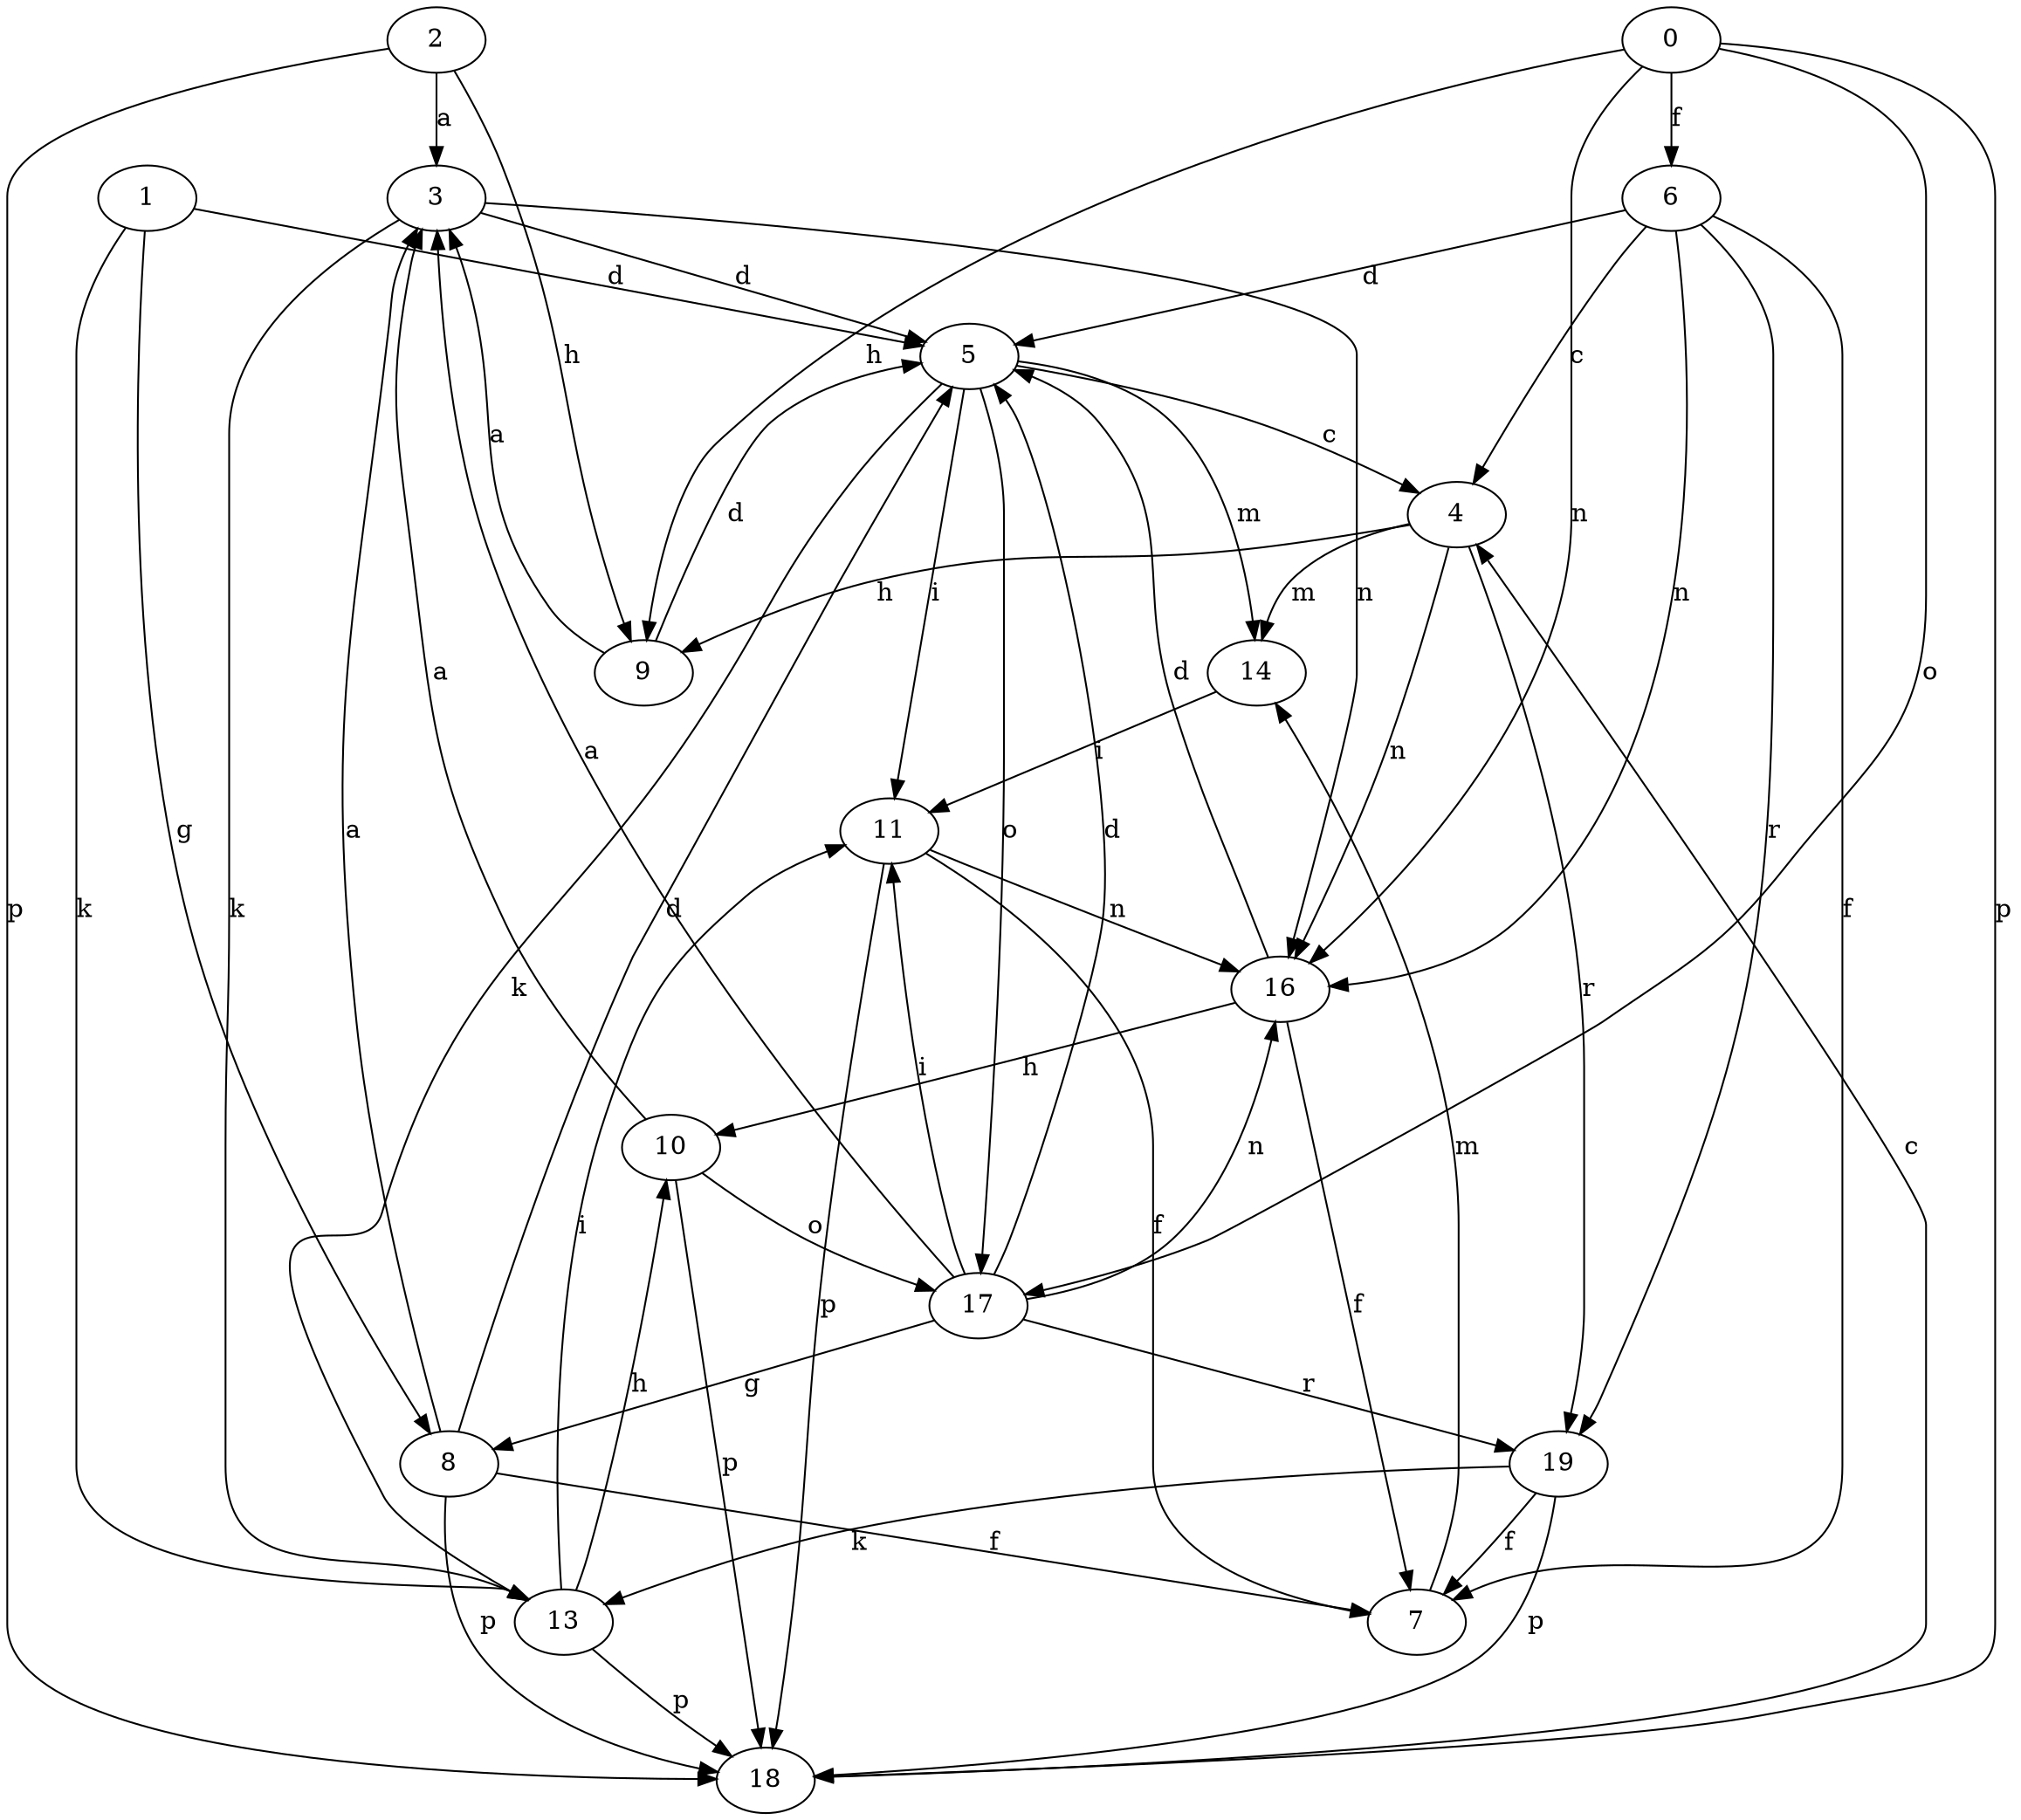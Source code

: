 strict digraph  {
2;
3;
4;
5;
6;
7;
8;
9;
10;
11;
13;
14;
0;
16;
17;
18;
1;
19;
2 -> 3  [label=a];
2 -> 9  [label=h];
2 -> 18  [label=p];
3 -> 5  [label=d];
3 -> 13  [label=k];
3 -> 16  [label=n];
4 -> 9  [label=h];
4 -> 14  [label=m];
4 -> 16  [label=n];
4 -> 19  [label=r];
5 -> 4  [label=c];
5 -> 11  [label=i];
5 -> 13  [label=k];
5 -> 14  [label=m];
5 -> 17  [label=o];
6 -> 4  [label=c];
6 -> 5  [label=d];
6 -> 7  [label=f];
6 -> 16  [label=n];
6 -> 19  [label=r];
7 -> 14  [label=m];
8 -> 3  [label=a];
8 -> 5  [label=d];
8 -> 7  [label=f];
8 -> 18  [label=p];
9 -> 3  [label=a];
9 -> 5  [label=d];
10 -> 3  [label=a];
10 -> 17  [label=o];
10 -> 18  [label=p];
11 -> 7  [label=f];
11 -> 16  [label=n];
11 -> 18  [label=p];
13 -> 10  [label=h];
13 -> 11  [label=i];
13 -> 18  [label=p];
14 -> 11  [label=i];
0 -> 6  [label=f];
0 -> 9  [label=h];
0 -> 16  [label=n];
0 -> 17  [label=o];
0 -> 18  [label=p];
16 -> 5  [label=d];
16 -> 7  [label=f];
16 -> 10  [label=h];
17 -> 3  [label=a];
17 -> 5  [label=d];
17 -> 8  [label=g];
17 -> 11  [label=i];
17 -> 16  [label=n];
17 -> 19  [label=r];
18 -> 4  [label=c];
1 -> 5  [label=d];
1 -> 8  [label=g];
1 -> 13  [label=k];
19 -> 7  [label=f];
19 -> 13  [label=k];
19 -> 18  [label=p];
}
